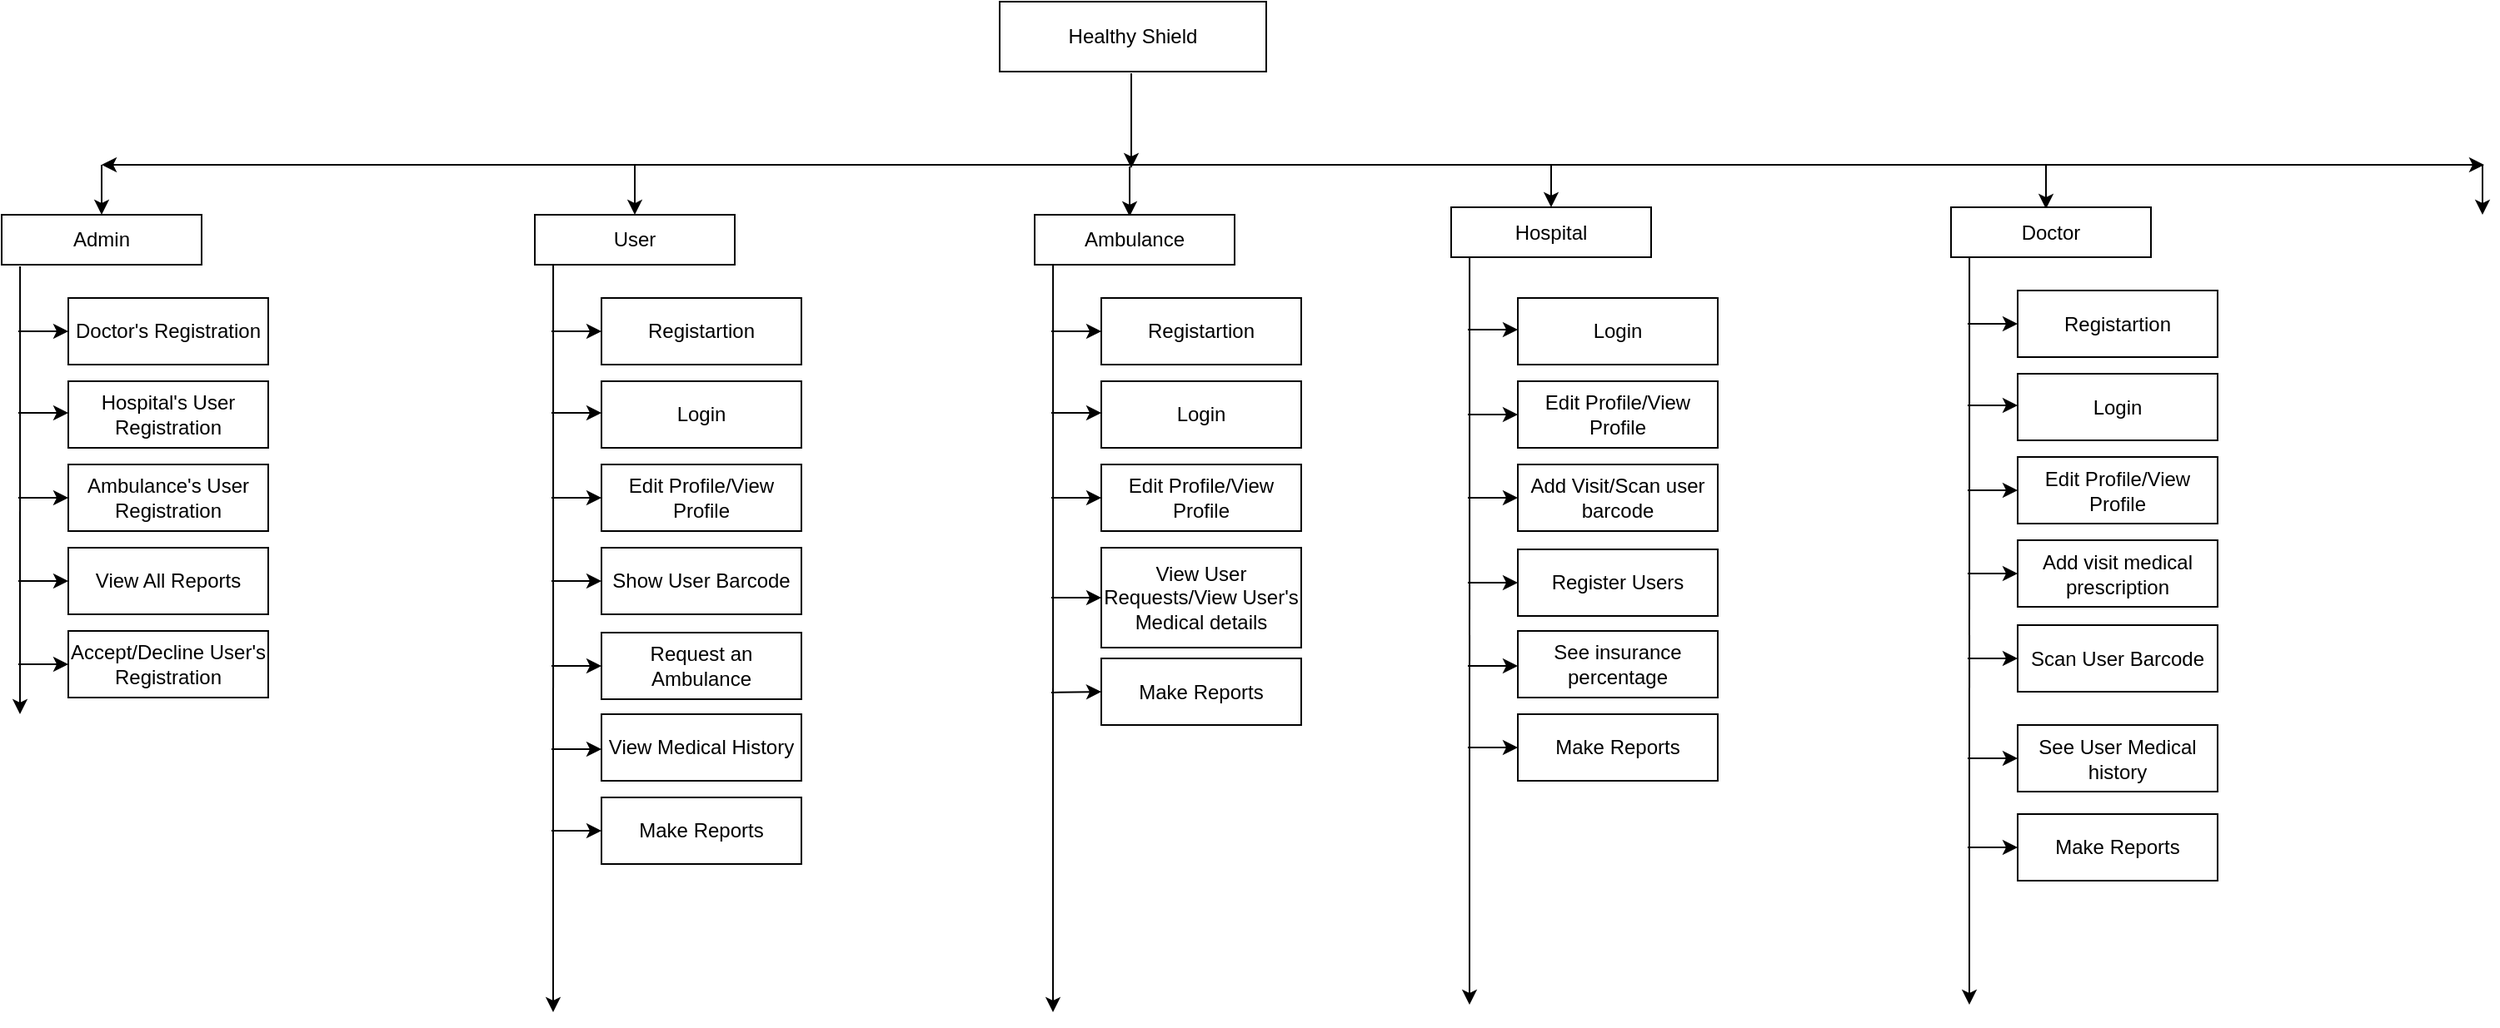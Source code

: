 <mxfile version="13.0.9" type="device"><diagram id="UpAK0fxvu-gSVWHmr6I7" name="Page-1"><mxGraphModel dx="1157" dy="577" grid="1" gridSize="10" guides="1" tooltips="1" connect="1" arrows="1" fold="1" page="1" pageScale="1" pageWidth="850" pageHeight="1100" math="0" shadow="0"><root><mxCell id="0"/><mxCell id="1" parent="0"/><mxCell id="rHH7kZXuoE2YYjR0WJDN-1" value="Healthy Shield" style="rounded=0;whiteSpace=wrap;html=1;" parent="1" vertex="1"><mxGeometry x="619" y="42" width="160" height="42" as="geometry"/></mxCell><mxCell id="rHH7kZXuoE2YYjR0WJDN-2" value="" style="endArrow=classic;html=1;" parent="1" edge="1"><mxGeometry width="50" height="50" relative="1" as="geometry"><mxPoint x="698" y="85" as="sourcePoint"/><mxPoint x="698" y="142" as="targetPoint"/><Array as="points"><mxPoint x="698" y="122"/></Array></mxGeometry></mxCell><mxCell id="rHH7kZXuoE2YYjR0WJDN-3" value="" style="endArrow=classic;html=1;" parent="1" edge="1"><mxGeometry width="50" height="50" relative="1" as="geometry"><mxPoint x="400" y="140" as="sourcePoint"/><mxPoint x="80" y="140" as="targetPoint"/></mxGeometry></mxCell><mxCell id="rHH7kZXuoE2YYjR0WJDN-4" value="" style="endArrow=classic;html=1;" parent="1" target="rHH7kZXuoE2YYjR0WJDN-5" edge="1"><mxGeometry width="50" height="50" relative="1" as="geometry"><mxPoint x="80" y="140" as="sourcePoint"/><mxPoint x="80" y="170" as="targetPoint"/></mxGeometry></mxCell><mxCell id="rHH7kZXuoE2YYjR0WJDN-5" value="Admin" style="rounded=0;whiteSpace=wrap;html=1;" parent="1" vertex="1"><mxGeometry x="20" y="170" width="120" height="30" as="geometry"/></mxCell><mxCell id="rHH7kZXuoE2YYjR0WJDN-6" value="" style="endArrow=classic;html=1;exitX=0.142;exitY=1.1;exitDx=0;exitDy=0;exitPerimeter=0;" parent="1" edge="1"><mxGeometry width="50" height="50" relative="1" as="geometry"><mxPoint x="31.04" y="201" as="sourcePoint"/><mxPoint x="31" y="470" as="targetPoint"/></mxGeometry></mxCell><mxCell id="rHH7kZXuoE2YYjR0WJDN-7" value="" style="endArrow=classic;html=1;" parent="1" target="rHH7kZXuoE2YYjR0WJDN-8" edge="1"><mxGeometry width="50" height="50" relative="1" as="geometry"><mxPoint x="30" y="240" as="sourcePoint"/><mxPoint x="60" y="240" as="targetPoint"/></mxGeometry></mxCell><mxCell id="rHH7kZXuoE2YYjR0WJDN-8" value="Doctor's Registration" style="rounded=0;whiteSpace=wrap;html=1;" parent="1" vertex="1"><mxGeometry x="60" y="220" width="120" height="40" as="geometry"/></mxCell><mxCell id="rHH7kZXuoE2YYjR0WJDN-9" value="" style="endArrow=classic;html=1;" parent="1" edge="1"><mxGeometry width="50" height="50" relative="1" as="geometry"><mxPoint x="30" y="289" as="sourcePoint"/><mxPoint x="60" y="289" as="targetPoint"/></mxGeometry></mxCell><mxCell id="rHH7kZXuoE2YYjR0WJDN-10" value="Hospital's User Registration" style="rounded=0;whiteSpace=wrap;html=1;" parent="1" vertex="1"><mxGeometry x="60" y="270" width="120" height="40" as="geometry"/></mxCell><mxCell id="rHH7kZXuoE2YYjR0WJDN-11" value="Ambulance's User Registration" style="rounded=0;whiteSpace=wrap;html=1;" parent="1" vertex="1"><mxGeometry x="60" y="320" width="120" height="40" as="geometry"/></mxCell><mxCell id="rHH7kZXuoE2YYjR0WJDN-12" value="" style="endArrow=classic;html=1;entryX=0;entryY=0.5;entryDx=0;entryDy=0;" parent="1" target="rHH7kZXuoE2YYjR0WJDN-11" edge="1"><mxGeometry width="50" height="50" relative="1" as="geometry"><mxPoint x="30" y="340" as="sourcePoint"/><mxPoint x="70" y="299" as="targetPoint"/></mxGeometry></mxCell><mxCell id="rHH7kZXuoE2YYjR0WJDN-13" value="View All Reports" style="rounded=0;whiteSpace=wrap;html=1;" parent="1" vertex="1"><mxGeometry x="60" y="370" width="120" height="40" as="geometry"/></mxCell><mxCell id="rHH7kZXuoE2YYjR0WJDN-14" value="" style="endArrow=classic;html=1;entryX=0;entryY=0.5;entryDx=0;entryDy=0;" parent="1" target="rHH7kZXuoE2YYjR0WJDN-13" edge="1"><mxGeometry width="50" height="50" relative="1" as="geometry"><mxPoint x="30" y="390" as="sourcePoint"/><mxPoint x="70" y="350" as="targetPoint"/></mxGeometry></mxCell><mxCell id="rHH7kZXuoE2YYjR0WJDN-27" value="" style="endArrow=classic;html=1;" parent="1" target="rHH7kZXuoE2YYjR0WJDN-28" edge="1"><mxGeometry width="50" height="50" relative="1" as="geometry"><mxPoint x="400" y="140" as="sourcePoint"/><mxPoint x="400" y="170" as="targetPoint"/></mxGeometry></mxCell><mxCell id="rHH7kZXuoE2YYjR0WJDN-28" value="User" style="rounded=0;whiteSpace=wrap;html=1;" parent="1" vertex="1"><mxGeometry x="340" y="170" width="120" height="30" as="geometry"/></mxCell><mxCell id="rHH7kZXuoE2YYjR0WJDN-29" value="" style="endArrow=classic;html=1;exitX=0.142;exitY=1.1;exitDx=0;exitDy=0;exitPerimeter=0;" parent="1" edge="1"><mxGeometry width="50" height="50" relative="1" as="geometry"><mxPoint x="351.04" y="200" as="sourcePoint"/><mxPoint x="351" y="649" as="targetPoint"/></mxGeometry></mxCell><mxCell id="rHH7kZXuoE2YYjR0WJDN-30" value="" style="endArrow=classic;html=1;" parent="1" target="rHH7kZXuoE2YYjR0WJDN-31" edge="1"><mxGeometry width="50" height="50" relative="1" as="geometry"><mxPoint x="350" y="240" as="sourcePoint"/><mxPoint x="380" y="240" as="targetPoint"/></mxGeometry></mxCell><mxCell id="rHH7kZXuoE2YYjR0WJDN-31" value="Registartion" style="rounded=0;whiteSpace=wrap;html=1;" parent="1" vertex="1"><mxGeometry x="380" y="220" width="120" height="40" as="geometry"/></mxCell><mxCell id="rHH7kZXuoE2YYjR0WJDN-32" value="" style="endArrow=classic;html=1;" parent="1" edge="1"><mxGeometry width="50" height="50" relative="1" as="geometry"><mxPoint x="350" y="289" as="sourcePoint"/><mxPoint x="380" y="289" as="targetPoint"/></mxGeometry></mxCell><mxCell id="rHH7kZXuoE2YYjR0WJDN-33" value="Login" style="rounded=0;whiteSpace=wrap;html=1;" parent="1" vertex="1"><mxGeometry x="380" y="270" width="120" height="40" as="geometry"/></mxCell><mxCell id="rHH7kZXuoE2YYjR0WJDN-34" value="Edit Profile/View Profile" style="rounded=0;whiteSpace=wrap;html=1;" parent="1" vertex="1"><mxGeometry x="380" y="320" width="120" height="40" as="geometry"/></mxCell><mxCell id="rHH7kZXuoE2YYjR0WJDN-35" value="" style="endArrow=classic;html=1;entryX=0;entryY=0.5;entryDx=0;entryDy=0;" parent="1" target="rHH7kZXuoE2YYjR0WJDN-34" edge="1"><mxGeometry width="50" height="50" relative="1" as="geometry"><mxPoint x="350" y="340" as="sourcePoint"/><mxPoint x="390" y="299" as="targetPoint"/></mxGeometry></mxCell><mxCell id="rHH7kZXuoE2YYjR0WJDN-36" value="Show User Barcode" style="rounded=0;whiteSpace=wrap;html=1;" parent="1" vertex="1"><mxGeometry x="380" y="370" width="120" height="40" as="geometry"/></mxCell><mxCell id="rHH7kZXuoE2YYjR0WJDN-37" value="" style="endArrow=classic;html=1;entryX=0;entryY=0.5;entryDx=0;entryDy=0;" parent="1" target="rHH7kZXuoE2YYjR0WJDN-36" edge="1"><mxGeometry width="50" height="50" relative="1" as="geometry"><mxPoint x="350" y="390" as="sourcePoint"/><mxPoint x="390" y="350" as="targetPoint"/></mxGeometry></mxCell><mxCell id="rHH7kZXuoE2YYjR0WJDN-38" value="" style="endArrow=classic;html=1;" parent="1" edge="1"><mxGeometry width="50" height="50" relative="1" as="geometry"><mxPoint x="350" y="441" as="sourcePoint"/><mxPoint x="380" y="441" as="targetPoint"/></mxGeometry></mxCell><mxCell id="rHH7kZXuoE2YYjR0WJDN-39" value="" style="endArrow=classic;html=1;" parent="1" edge="1"><mxGeometry width="50" height="50" relative="1" as="geometry"><mxPoint x="350" y="491" as="sourcePoint"/><mxPoint x="380" y="491" as="targetPoint"/></mxGeometry></mxCell><mxCell id="rHH7kZXuoE2YYjR0WJDN-40" value="Request an Ambulance" style="rounded=0;whiteSpace=wrap;html=1;" parent="1" vertex="1"><mxGeometry x="380" y="421" width="120" height="40" as="geometry"/></mxCell><mxCell id="rHH7kZXuoE2YYjR0WJDN-41" value="View Medical History" style="rounded=0;whiteSpace=wrap;html=1;" parent="1" vertex="1"><mxGeometry x="380" y="470" width="120" height="40" as="geometry"/></mxCell><mxCell id="rHH7kZXuoE2YYjR0WJDN-42" value="Make Reports" style="rounded=0;whiteSpace=wrap;html=1;" parent="1" vertex="1"><mxGeometry x="380" y="520" width="120" height="40" as="geometry"/></mxCell><mxCell id="rHH7kZXuoE2YYjR0WJDN-43" value="" style="endArrow=classic;html=1;entryX=0;entryY=0.5;entryDx=0;entryDy=0;" parent="1" target="rHH7kZXuoE2YYjR0WJDN-42" edge="1"><mxGeometry width="50" height="50" relative="1" as="geometry"><mxPoint x="350" y="540" as="sourcePoint"/><mxPoint x="390" y="500" as="targetPoint"/></mxGeometry></mxCell><mxCell id="rHH7kZXuoE2YYjR0WJDN-46" value="" style="endArrow=classic;html=1;" parent="1" edge="1"><mxGeometry width="50" height="50" relative="1" as="geometry"><mxPoint x="400" y="140" as="sourcePoint"/><mxPoint x="1510" y="140" as="targetPoint"/></mxGeometry></mxCell><mxCell id="rHH7kZXuoE2YYjR0WJDN-48" value="" style="endArrow=classic;html=1;" parent="1" edge="1"><mxGeometry width="50" height="50" relative="1" as="geometry"><mxPoint x="697" y="141" as="sourcePoint"/><mxPoint x="697" y="171" as="targetPoint"/></mxGeometry></mxCell><mxCell id="rHH7kZXuoE2YYjR0WJDN-65" value="Ambulance" style="rounded=0;whiteSpace=wrap;html=1;" parent="1" vertex="1"><mxGeometry x="640" y="170" width="120" height="30" as="geometry"/></mxCell><mxCell id="rHH7kZXuoE2YYjR0WJDN-66" value="" style="endArrow=classic;html=1;exitX=0.142;exitY=1.1;exitDx=0;exitDy=0;exitPerimeter=0;" parent="1" edge="1"><mxGeometry width="50" height="50" relative="1" as="geometry"><mxPoint x="651.04" y="200" as="sourcePoint"/><mxPoint x="651" y="649" as="targetPoint"/></mxGeometry></mxCell><mxCell id="rHH7kZXuoE2YYjR0WJDN-67" value="" style="endArrow=classic;html=1;" parent="1" target="rHH7kZXuoE2YYjR0WJDN-68" edge="1"><mxGeometry width="50" height="50" relative="1" as="geometry"><mxPoint x="650" y="240" as="sourcePoint"/><mxPoint x="680" y="240" as="targetPoint"/></mxGeometry></mxCell><mxCell id="rHH7kZXuoE2YYjR0WJDN-68" value="Registartion" style="rounded=0;whiteSpace=wrap;html=1;" parent="1" vertex="1"><mxGeometry x="680" y="220" width="120" height="40" as="geometry"/></mxCell><mxCell id="rHH7kZXuoE2YYjR0WJDN-69" value="" style="endArrow=classic;html=1;" parent="1" edge="1"><mxGeometry width="50" height="50" relative="1" as="geometry"><mxPoint x="650" y="289" as="sourcePoint"/><mxPoint x="680" y="289" as="targetPoint"/></mxGeometry></mxCell><mxCell id="rHH7kZXuoE2YYjR0WJDN-70" value="Login" style="rounded=0;whiteSpace=wrap;html=1;" parent="1" vertex="1"><mxGeometry x="680" y="270" width="120" height="40" as="geometry"/></mxCell><mxCell id="rHH7kZXuoE2YYjR0WJDN-73" value="View User Requests/View User's Medical details" style="rounded=0;whiteSpace=wrap;html=1;" parent="1" vertex="1"><mxGeometry x="680" y="370" width="120" height="60" as="geometry"/></mxCell><mxCell id="rHH7kZXuoE2YYjR0WJDN-74" value="" style="endArrow=classic;html=1;entryX=0;entryY=0.5;entryDx=0;entryDy=0;" parent="1" target="rHH7kZXuoE2YYjR0WJDN-73" edge="1"><mxGeometry width="50" height="50" relative="1" as="geometry"><mxPoint x="650" y="400" as="sourcePoint"/><mxPoint x="690" y="350" as="targetPoint"/></mxGeometry></mxCell><mxCell id="rHH7kZXuoE2YYjR0WJDN-79" value="Make Reports" style="rounded=0;whiteSpace=wrap;html=1;" parent="1" vertex="1"><mxGeometry x="680" y="436.5" width="120" height="40" as="geometry"/></mxCell><mxCell id="rHH7kZXuoE2YYjR0WJDN-80" value="" style="endArrow=classic;html=1;entryX=0;entryY=0.5;entryDx=0;entryDy=0;" parent="1" target="rHH7kZXuoE2YYjR0WJDN-79" edge="1"><mxGeometry width="50" height="50" relative="1" as="geometry"><mxPoint x="650" y="457" as="sourcePoint"/><mxPoint x="690" y="380" as="targetPoint"/></mxGeometry></mxCell><mxCell id="rHH7kZXuoE2YYjR0WJDN-82" value="Edit Profile/View Profile" style="rounded=0;whiteSpace=wrap;html=1;" parent="1" vertex="1"><mxGeometry x="680" y="320" width="120" height="40" as="geometry"/></mxCell><mxCell id="rHH7kZXuoE2YYjR0WJDN-83" value="" style="endArrow=classic;html=1;entryX=0;entryY=0.5;entryDx=0;entryDy=0;" parent="1" target="rHH7kZXuoE2YYjR0WJDN-82" edge="1"><mxGeometry width="50" height="50" relative="1" as="geometry"><mxPoint x="650" y="340" as="sourcePoint"/><mxPoint x="690" y="299" as="targetPoint"/></mxGeometry></mxCell><mxCell id="rHH7kZXuoE2YYjR0WJDN-117" value="" style="endArrow=classic;html=1;" parent="1" target="rHH7kZXuoE2YYjR0WJDN-118" edge="1"><mxGeometry width="50" height="50" relative="1" as="geometry"><mxPoint x="950" y="140" as="sourcePoint"/><mxPoint x="950" y="165.5" as="targetPoint"/></mxGeometry></mxCell><mxCell id="rHH7kZXuoE2YYjR0WJDN-118" value="Hospital" style="rounded=0;whiteSpace=wrap;html=1;" parent="1" vertex="1"><mxGeometry x="890" y="165.5" width="120" height="30" as="geometry"/></mxCell><mxCell id="rHH7kZXuoE2YYjR0WJDN-119" value="" style="endArrow=classic;html=1;exitX=0.142;exitY=1.1;exitDx=0;exitDy=0;exitPerimeter=0;" parent="1" edge="1"><mxGeometry width="50" height="50" relative="1" as="geometry"><mxPoint x="901.04" y="195.5" as="sourcePoint"/><mxPoint x="901" y="644.5" as="targetPoint"/></mxGeometry></mxCell><mxCell id="rHH7kZXuoE2YYjR0WJDN-122" value="" style="endArrow=classic;html=1;" parent="1" edge="1"><mxGeometry width="50" height="50" relative="1" as="geometry"><mxPoint x="900" y="239" as="sourcePoint"/><mxPoint x="930" y="239" as="targetPoint"/></mxGeometry></mxCell><mxCell id="rHH7kZXuoE2YYjR0WJDN-123" value="Login" style="rounded=0;whiteSpace=wrap;html=1;" parent="1" vertex="1"><mxGeometry x="930" y="220" width="120" height="40" as="geometry"/></mxCell><mxCell id="rHH7kZXuoE2YYjR0WJDN-124" value="Edit Profile/View Profile" style="rounded=0;whiteSpace=wrap;html=1;" parent="1" vertex="1"><mxGeometry x="930" y="270" width="120" height="40" as="geometry"/></mxCell><mxCell id="rHH7kZXuoE2YYjR0WJDN-125" value="" style="endArrow=classic;html=1;entryX=0;entryY=0.5;entryDx=0;entryDy=0;" parent="1" target="rHH7kZXuoE2YYjR0WJDN-124" edge="1"><mxGeometry width="50" height="50" relative="1" as="geometry"><mxPoint x="900" y="290" as="sourcePoint"/><mxPoint x="940" y="249" as="targetPoint"/></mxGeometry></mxCell><mxCell id="rHH7kZXuoE2YYjR0WJDN-126" value="Add Visit/Scan user barcode" style="rounded=0;whiteSpace=wrap;html=1;" parent="1" vertex="1"><mxGeometry x="930" y="320" width="120" height="40" as="geometry"/></mxCell><mxCell id="rHH7kZXuoE2YYjR0WJDN-127" value="" style="endArrow=classic;html=1;entryX=0;entryY=0.5;entryDx=0;entryDy=0;" parent="1" target="rHH7kZXuoE2YYjR0WJDN-126" edge="1"><mxGeometry width="50" height="50" relative="1" as="geometry"><mxPoint x="900" y="340" as="sourcePoint"/><mxPoint x="940" y="300" as="targetPoint"/></mxGeometry></mxCell><mxCell id="rHH7kZXuoE2YYjR0WJDN-128" value="" style="endArrow=classic;html=1;" parent="1" edge="1"><mxGeometry width="50" height="50" relative="1" as="geometry"><mxPoint x="900" y="391" as="sourcePoint"/><mxPoint x="930" y="391" as="targetPoint"/></mxGeometry></mxCell><mxCell id="rHH7kZXuoE2YYjR0WJDN-129" value="" style="endArrow=classic;html=1;" parent="1" edge="1"><mxGeometry width="50" height="50" relative="1" as="geometry"><mxPoint x="900" y="441" as="sourcePoint"/><mxPoint x="930" y="441" as="targetPoint"/></mxGeometry></mxCell><mxCell id="rHH7kZXuoE2YYjR0WJDN-130" value="Register Users" style="rounded=0;whiteSpace=wrap;html=1;" parent="1" vertex="1"><mxGeometry x="930" y="371" width="120" height="40" as="geometry"/></mxCell><mxCell id="rHH7kZXuoE2YYjR0WJDN-131" value="See insurance percentage" style="rounded=0;whiteSpace=wrap;html=1;" parent="1" vertex="1"><mxGeometry x="930" y="420" width="120" height="40" as="geometry"/></mxCell><mxCell id="rHH7kZXuoE2YYjR0WJDN-132" value="Make Reports" style="rounded=0;whiteSpace=wrap;html=1;" parent="1" vertex="1"><mxGeometry x="930" y="470" width="120" height="40" as="geometry"/></mxCell><mxCell id="rHH7kZXuoE2YYjR0WJDN-133" value="" style="endArrow=classic;html=1;entryX=0;entryY=0.5;entryDx=0;entryDy=0;" parent="1" target="rHH7kZXuoE2YYjR0WJDN-132" edge="1"><mxGeometry width="50" height="50" relative="1" as="geometry"><mxPoint x="900" y="490" as="sourcePoint"/><mxPoint x="940" y="450" as="targetPoint"/></mxGeometry></mxCell><mxCell id="rHH7kZXuoE2YYjR0WJDN-135" value="" style="endArrow=classic;html=1;" parent="1" edge="1"><mxGeometry width="50" height="50" relative="1" as="geometry"><mxPoint x="1247" y="140" as="sourcePoint"/><mxPoint x="1247" y="166.5" as="targetPoint"/></mxGeometry></mxCell><mxCell id="rHH7kZXuoE2YYjR0WJDN-136" value="Doctor" style="rounded=0;whiteSpace=wrap;html=1;" parent="1" vertex="1"><mxGeometry x="1190" y="165.5" width="120" height="30" as="geometry"/></mxCell><mxCell id="rHH7kZXuoE2YYjR0WJDN-137" value="" style="endArrow=classic;html=1;exitX=0.142;exitY=1.1;exitDx=0;exitDy=0;exitPerimeter=0;" parent="1" edge="1"><mxGeometry width="50" height="50" relative="1" as="geometry"><mxPoint x="1201.04" y="195.5" as="sourcePoint"/><mxPoint x="1201" y="644.5" as="targetPoint"/></mxGeometry></mxCell><mxCell id="rHH7kZXuoE2YYjR0WJDN-138" value="" style="endArrow=classic;html=1;" parent="1" target="rHH7kZXuoE2YYjR0WJDN-139" edge="1"><mxGeometry width="50" height="50" relative="1" as="geometry"><mxPoint x="1200" y="235.5" as="sourcePoint"/><mxPoint x="1230" y="235.5" as="targetPoint"/></mxGeometry></mxCell><mxCell id="rHH7kZXuoE2YYjR0WJDN-139" value="Registartion" style="rounded=0;whiteSpace=wrap;html=1;" parent="1" vertex="1"><mxGeometry x="1230" y="215.5" width="120" height="40" as="geometry"/></mxCell><mxCell id="rHH7kZXuoE2YYjR0WJDN-140" value="" style="endArrow=classic;html=1;" parent="1" edge="1"><mxGeometry width="50" height="50" relative="1" as="geometry"><mxPoint x="1200" y="284.5" as="sourcePoint"/><mxPoint x="1230" y="284.5" as="targetPoint"/></mxGeometry></mxCell><mxCell id="rHH7kZXuoE2YYjR0WJDN-141" value="Login" style="rounded=0;whiteSpace=wrap;html=1;" parent="1" vertex="1"><mxGeometry x="1230" y="265.5" width="120" height="40" as="geometry"/></mxCell><mxCell id="rHH7kZXuoE2YYjR0WJDN-142" value="Add visit medical prescription" style="rounded=0;whiteSpace=wrap;html=1;" parent="1" vertex="1"><mxGeometry x="1230" y="365.5" width="120" height="40" as="geometry"/></mxCell><mxCell id="rHH7kZXuoE2YYjR0WJDN-143" value="" style="endArrow=classic;html=1;entryX=0;entryY=0.5;entryDx=0;entryDy=0;" parent="1" target="rHH7kZXuoE2YYjR0WJDN-142" edge="1"><mxGeometry width="50" height="50" relative="1" as="geometry"><mxPoint x="1200" y="385.5" as="sourcePoint"/><mxPoint x="1240" y="345.5" as="targetPoint"/></mxGeometry></mxCell><mxCell id="rHH7kZXuoE2YYjR0WJDN-144" value="" style="endArrow=classic;html=1;" parent="1" edge="1"><mxGeometry width="50" height="50" relative="1" as="geometry"><mxPoint x="1200" y="436.5" as="sourcePoint"/><mxPoint x="1230" y="436.5" as="targetPoint"/></mxGeometry></mxCell><mxCell id="rHH7kZXuoE2YYjR0WJDN-145" value="Scan User Barcode" style="rounded=0;whiteSpace=wrap;html=1;" parent="1" vertex="1"><mxGeometry x="1230" y="416.5" width="120" height="40" as="geometry"/></mxCell><mxCell id="rHH7kZXuoE2YYjR0WJDN-146" value="See User Medical history" style="rounded=0;whiteSpace=wrap;html=1;" parent="1" vertex="1"><mxGeometry x="1230" y="476.5" width="120" height="40" as="geometry"/></mxCell><mxCell id="rHH7kZXuoE2YYjR0WJDN-147" value="" style="endArrow=classic;html=1;entryX=0;entryY=0.5;entryDx=0;entryDy=0;" parent="1" target="rHH7kZXuoE2YYjR0WJDN-146" edge="1"><mxGeometry width="50" height="50" relative="1" as="geometry"><mxPoint x="1200" y="496.5" as="sourcePoint"/><mxPoint x="1240" y="456.5" as="targetPoint"/></mxGeometry></mxCell><mxCell id="rHH7kZXuoE2YYjR0WJDN-148" value="Edit Profile/View Profile" style="rounded=0;whiteSpace=wrap;html=1;" parent="1" vertex="1"><mxGeometry x="1230" y="315.5" width="120" height="40" as="geometry"/></mxCell><mxCell id="rHH7kZXuoE2YYjR0WJDN-149" value="" style="endArrow=classic;html=1;entryX=0;entryY=0.5;entryDx=0;entryDy=0;" parent="1" target="rHH7kZXuoE2YYjR0WJDN-148" edge="1"><mxGeometry width="50" height="50" relative="1" as="geometry"><mxPoint x="1200" y="335.5" as="sourcePoint"/><mxPoint x="1240" y="294.5" as="targetPoint"/></mxGeometry></mxCell><mxCell id="rHH7kZXuoE2YYjR0WJDN-150" value="Make Reports" style="rounded=0;whiteSpace=wrap;html=1;" parent="1" vertex="1"><mxGeometry x="1230" y="530" width="120" height="40" as="geometry"/></mxCell><mxCell id="rHH7kZXuoE2YYjR0WJDN-151" value="" style="endArrow=classic;html=1;entryX=0;entryY=0.5;entryDx=0;entryDy=0;" parent="1" target="rHH7kZXuoE2YYjR0WJDN-150" edge="1"><mxGeometry width="50" height="50" relative="1" as="geometry"><mxPoint x="1200" y="550" as="sourcePoint"/><mxPoint x="1240" y="510" as="targetPoint"/></mxGeometry></mxCell><mxCell id="rHH7kZXuoE2YYjR0WJDN-152" value="" style="endArrow=classic;html=1;" parent="1" edge="1"><mxGeometry width="50" height="50" relative="1" as="geometry"><mxPoint x="1509" y="140" as="sourcePoint"/><mxPoint x="1509" y="170" as="targetPoint"/></mxGeometry></mxCell><mxCell id="k4hUbSQ5DEobfekzXYVZ-1" value="Accept/Decline User's Registration" style="rounded=0;whiteSpace=wrap;html=1;" vertex="1" parent="1"><mxGeometry x="60" y="420" width="120" height="40" as="geometry"/></mxCell><mxCell id="k4hUbSQ5DEobfekzXYVZ-2" value="" style="endArrow=classic;html=1;entryX=0;entryY=0.5;entryDx=0;entryDy=0;" edge="1" parent="1" target="k4hUbSQ5DEobfekzXYVZ-1"><mxGeometry width="50" height="50" relative="1" as="geometry"><mxPoint x="30" y="440" as="sourcePoint"/><mxPoint x="70" y="400" as="targetPoint"/></mxGeometry></mxCell></root></mxGraphModel></diagram></mxfile>